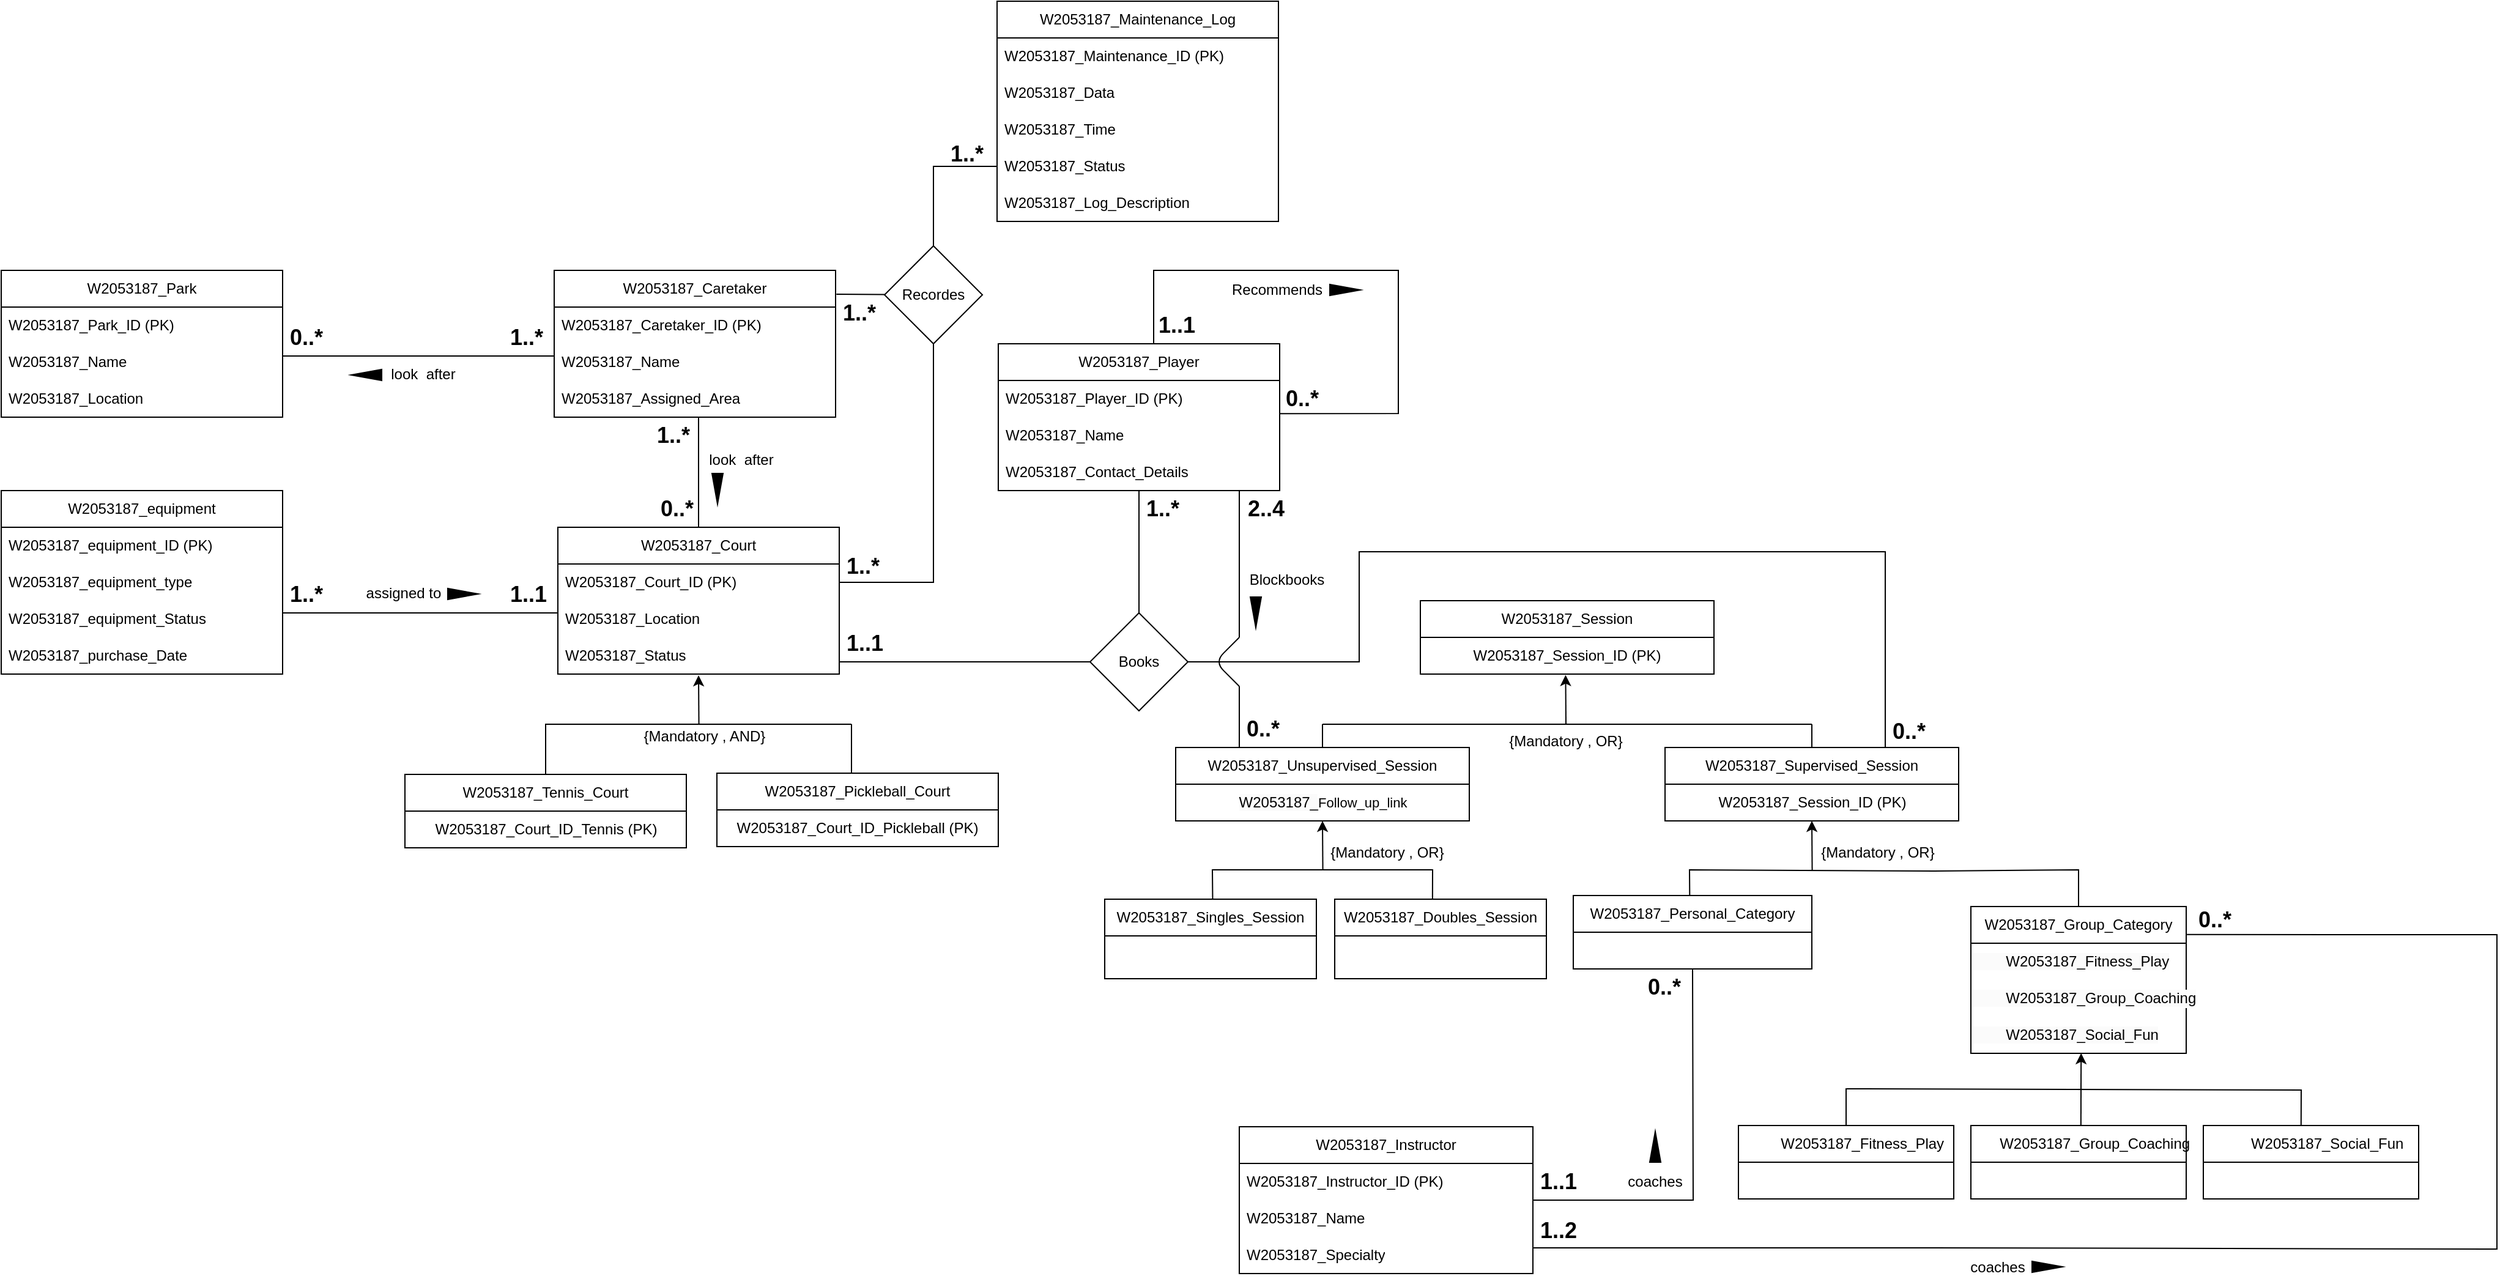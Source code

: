 <mxfile version="24.8.3">
  <diagram name="Page-1" id="_AqIk849A-7JuCAGYJIs">
    <mxGraphModel dx="255" dy="586" grid="1" gridSize="10" guides="1" tooltips="1" connect="1" arrows="1" fold="1" page="1" pageScale="1" pageWidth="850" pageHeight="1100" math="0" shadow="0">
      <root>
        <mxCell id="0" />
        <mxCell id="1" parent="0" />
        <mxCell id="FXMqaDl6zVYJmUiDCpna-1" value="W2053187_Session" style="swimlane;fontStyle=0;childLayout=stackLayout;horizontal=1;startSize=30;horizontalStack=0;resizeParent=1;resizeParentMax=0;resizeLast=0;collapsible=1;marginBottom=0;whiteSpace=wrap;html=1;" vertex="1" parent="1">
          <mxGeometry x="2265" y="610" width="240" height="60" as="geometry" />
        </mxCell>
        <mxCell id="FXMqaDl6zVYJmUiDCpna-2" value="W2053187_Session_ID (PK)" style="text;strokeColor=none;fillColor=none;align=center;verticalAlign=middle;spacingLeft=4;spacingRight=4;overflow=hidden;points=[[0,0.5],[1,0.5]];portConstraint=eastwest;rotatable=0;whiteSpace=wrap;html=1;" vertex="1" parent="FXMqaDl6zVYJmUiDCpna-1">
          <mxGeometry y="30" width="240" height="30" as="geometry" />
        </mxCell>
        <mxCell id="FXMqaDl6zVYJmUiDCpna-3" value="W2053187_Unsupervised_Session" style="swimlane;fontStyle=0;childLayout=stackLayout;horizontal=1;startSize=30;horizontalStack=0;resizeParent=1;resizeParentMax=0;resizeLast=0;collapsible=1;marginBottom=0;whiteSpace=wrap;html=1;" vertex="1" parent="1">
          <mxGeometry x="2065" y="730" width="240" height="60" as="geometry" />
        </mxCell>
        <mxCell id="FXMqaDl6zVYJmUiDCpna-4" value="&lt;span style=&quot;font-size: 12px; text-wrap-mode: wrap; background-color: rgb(251, 251, 251);&quot;&gt;W2053187_&lt;/span&gt;Follow_up_link" style="text;html=1;align=center;verticalAlign=middle;resizable=0;points=[];autosize=1;strokeColor=none;fillColor=none;fontFamily=Helvetica;fontSize=11;fontColor=default;labelBackgroundColor=default;" vertex="1" parent="FXMqaDl6zVYJmUiDCpna-3">
          <mxGeometry y="30" width="240" height="30" as="geometry" />
        </mxCell>
        <mxCell id="FXMqaDl6zVYJmUiDCpna-5" value="W2053187_Supervised_Session" style="swimlane;fontStyle=0;childLayout=stackLayout;horizontal=1;startSize=30;horizontalStack=0;resizeParent=1;resizeParentMax=0;resizeLast=0;collapsible=1;marginBottom=0;whiteSpace=wrap;html=1;" vertex="1" parent="1">
          <mxGeometry x="2465" y="730" width="240" height="60" as="geometry" />
        </mxCell>
        <mxCell id="FXMqaDl6zVYJmUiDCpna-6" value="&lt;span style=&quot;text-wrap-mode: wrap;&quot;&gt;W2053187_Session_ID (PK)&lt;/span&gt;" style="text;html=1;align=center;verticalAlign=middle;resizable=0;points=[];autosize=1;strokeColor=none;fillColor=none;" vertex="1" parent="FXMqaDl6zVYJmUiDCpna-5">
          <mxGeometry y="30" width="240" height="30" as="geometry" />
        </mxCell>
        <mxCell id="FXMqaDl6zVYJmUiDCpna-7" value="W2053187_Singles_Session" style="swimlane;fontStyle=0;childLayout=stackLayout;horizontal=1;startSize=30;horizontalStack=0;resizeParent=1;resizeParentMax=0;resizeLast=0;collapsible=1;marginBottom=0;whiteSpace=wrap;html=1;" vertex="1" parent="1">
          <mxGeometry x="2007" y="854" width="173" height="65" as="geometry" />
        </mxCell>
        <mxCell id="FXMqaDl6zVYJmUiDCpna-8" value="W2053187_Personal_Category" style="swimlane;fontStyle=0;childLayout=stackLayout;horizontal=1;startSize=30;horizontalStack=0;resizeParent=1;resizeParentMax=0;resizeLast=0;collapsible=1;marginBottom=0;whiteSpace=wrap;html=1;" vertex="1" parent="1">
          <mxGeometry x="2390" y="851" width="195" height="60" as="geometry" />
        </mxCell>
        <mxCell id="FXMqaDl6zVYJmUiDCpna-9" value="W2053187_Group_Category" style="swimlane;fontStyle=0;childLayout=stackLayout;horizontal=1;startSize=30;horizontalStack=0;resizeParent=1;resizeParentMax=0;resizeLast=0;collapsible=1;marginBottom=0;whiteSpace=wrap;html=1;" vertex="1" parent="1">
          <mxGeometry x="2715" y="860" width="176" height="120" as="geometry" />
        </mxCell>
        <mxCell id="FXMqaDl6zVYJmUiDCpna-10" value="&lt;span style=&quot;font-size: 12px; background-color: rgb(251, 251, 251);&quot;&gt;&lt;span style=&quot;white-space: pre;&quot;&gt;&#x9;&lt;/span&gt;W2053187_Fitness_Play&lt;/span&gt;" style="text;html=1;align=left;verticalAlign=middle;whiteSpace=wrap;rounded=0;fontFamily=Helvetica;fontSize=11;fontColor=default;labelBackgroundColor=default;" vertex="1" parent="FXMqaDl6zVYJmUiDCpna-9">
          <mxGeometry y="30" width="176" height="30" as="geometry" />
        </mxCell>
        <mxCell id="FXMqaDl6zVYJmUiDCpna-11" value="&lt;span style=&quot;font-size: 12px; background-color: rgb(251, 251, 251);&quot;&gt;&lt;span style=&quot;white-space: pre;&quot;&gt;&#x9;&lt;/span&gt;W2053187_Group_Coaching&lt;/span&gt;" style="text;html=1;align=left;verticalAlign=middle;whiteSpace=wrap;rounded=0;fontFamily=Helvetica;fontSize=11;fontColor=default;labelBackgroundColor=default;" vertex="1" parent="FXMqaDl6zVYJmUiDCpna-9">
          <mxGeometry y="60" width="176" height="30" as="geometry" />
        </mxCell>
        <mxCell id="FXMqaDl6zVYJmUiDCpna-12" value="&lt;span style=&quot;font-size: 12px; background-color: rgb(251, 251, 251);&quot;&gt;&lt;span style=&quot;white-space: pre;&quot;&gt;&#x9;&lt;/span&gt;W2053187_Social_Fun&lt;/span&gt;" style="text;html=1;align=left;verticalAlign=middle;whiteSpace=wrap;rounded=0;fontFamily=Helvetica;fontSize=11;fontColor=default;labelBackgroundColor=default;" vertex="1" parent="FXMqaDl6zVYJmUiDCpna-9">
          <mxGeometry y="90" width="176" height="30" as="geometry" />
        </mxCell>
        <mxCell id="FXMqaDl6zVYJmUiDCpna-13" value="" style="endArrow=classic;html=1;rounded=0;entryX=0.512;entryY=0.997;entryDx=0;entryDy=0;entryPerimeter=0;" edge="1" parent="FXMqaDl6zVYJmUiDCpna-9">
          <mxGeometry width="50" height="50" relative="1" as="geometry">
            <mxPoint x="90" y="150" as="sourcePoint" />
            <mxPoint x="90.112" y="119.91" as="targetPoint" />
          </mxGeometry>
        </mxCell>
        <mxCell id="FXMqaDl6zVYJmUiDCpna-14" value="" style="endArrow=classic;html=1;rounded=0;strokeColor=default;align=center;verticalAlign=middle;fontFamily=Helvetica;fontSize=11;fontColor=default;labelBackgroundColor=default;curved=1;entryX=0.503;entryY=1.025;entryDx=0;entryDy=0;entryPerimeter=0;" edge="1" parent="1">
          <mxGeometry width="50" height="50" relative="1" as="geometry">
            <mxPoint x="2384" y="711" as="sourcePoint" />
            <mxPoint x="2383.72" y="670.75" as="targetPoint" />
          </mxGeometry>
        </mxCell>
        <mxCell id="FXMqaDl6zVYJmUiDCpna-15" value="" style="endArrow=none;html=1;rounded=0;strokeColor=default;align=center;verticalAlign=middle;fontFamily=Helvetica;fontSize=11;fontColor=default;labelBackgroundColor=default;curved=1;" edge="1" parent="1">
          <mxGeometry width="50" height="50" relative="1" as="geometry">
            <mxPoint x="2585" y="711" as="sourcePoint" />
            <mxPoint x="2185" y="711" as="targetPoint" />
          </mxGeometry>
        </mxCell>
        <mxCell id="FXMqaDl6zVYJmUiDCpna-16" value="" style="endArrow=none;html=1;rounded=0;strokeColor=default;align=center;verticalAlign=middle;fontFamily=Helvetica;fontSize=11;fontColor=default;labelBackgroundColor=default;curved=1;exitX=0.5;exitY=0;exitDx=0;exitDy=0;" edge="1" parent="1" source="FXMqaDl6zVYJmUiDCpna-3">
          <mxGeometry width="50" height="50" relative="1" as="geometry">
            <mxPoint x="2175" y="711" as="sourcePoint" />
            <mxPoint x="2185" y="711" as="targetPoint" />
          </mxGeometry>
        </mxCell>
        <mxCell id="FXMqaDl6zVYJmUiDCpna-17" value="" style="endArrow=none;html=1;rounded=0;strokeColor=default;align=center;verticalAlign=middle;fontFamily=Helvetica;fontSize=11;fontColor=default;labelBackgroundColor=default;curved=1;exitX=0.5;exitY=0;exitDx=0;exitDy=0;" edge="1" parent="1">
          <mxGeometry width="50" height="50" relative="1" as="geometry">
            <mxPoint x="2585" y="730" as="sourcePoint" />
            <mxPoint x="2585" y="711" as="targetPoint" />
          </mxGeometry>
        </mxCell>
        <mxCell id="FXMqaDl6zVYJmUiDCpna-18" value="" style="endArrow=none;html=1;rounded=0;strokeColor=default;align=center;verticalAlign=middle;fontFamily=Helvetica;fontSize=11;fontColor=default;labelBackgroundColor=default;curved=0;entryX=0.51;entryY=-0.001;entryDx=0;entryDy=0;entryPerimeter=0;exitX=0.462;exitY=0.002;exitDx=0;exitDy=0;exitPerimeter=0;" edge="1" parent="1" source="FXMqaDl6zVYJmUiDCpna-108" target="FXMqaDl6zVYJmUiDCpna-7">
          <mxGeometry width="50" height="50" relative="1" as="geometry">
            <mxPoint x="2275" y="831" as="sourcePoint" />
            <mxPoint x="2095" y="850" as="targetPoint" />
            <Array as="points">
              <mxPoint x="2275" y="830" />
              <mxPoint x="2095" y="830" />
            </Array>
          </mxGeometry>
        </mxCell>
        <mxCell id="FXMqaDl6zVYJmUiDCpna-19" value="" style="endArrow=none;html=1;rounded=0;strokeColor=default;align=center;verticalAlign=middle;fontFamily=Helvetica;fontSize=11;fontColor=default;labelBackgroundColor=default;curved=0;exitX=0.5;exitY=0;exitDx=0;exitDy=0;" edge="1" parent="1" source="FXMqaDl6zVYJmUiDCpna-9">
          <mxGeometry width="50" height="50" relative="1" as="geometry">
            <mxPoint x="2685" y="850" as="sourcePoint" />
            <mxPoint x="2685" y="831" as="targetPoint" />
            <Array as="points">
              <mxPoint x="2803" y="830" />
            </Array>
          </mxGeometry>
        </mxCell>
        <mxCell id="FXMqaDl6zVYJmUiDCpna-20" value="" style="endArrow=none;html=1;rounded=0;strokeColor=default;align=center;verticalAlign=middle;fontFamily=Helvetica;fontSize=11;fontColor=default;labelBackgroundColor=default;curved=0;entryX=0.488;entryY=0.002;entryDx=0;entryDy=0;entryPerimeter=0;" edge="1" parent="1" target="FXMqaDl6zVYJmUiDCpna-8">
          <mxGeometry width="50" height="50" relative="1" as="geometry">
            <mxPoint x="2685" y="831" as="sourcePoint" />
            <mxPoint x="2485" y="850" as="targetPoint" />
            <Array as="points">
              <mxPoint x="2485" y="830" />
            </Array>
          </mxGeometry>
        </mxCell>
        <mxCell id="FXMqaDl6zVYJmUiDCpna-21" value="W2053187_Instructor" style="swimlane;fontStyle=0;childLayout=stackLayout;horizontal=1;startSize=30;horizontalStack=0;resizeParent=1;resizeParentMax=0;resizeLast=0;collapsible=1;marginBottom=0;whiteSpace=wrap;html=1;" vertex="1" parent="1">
          <mxGeometry x="2117" y="1040" width="240" height="120" as="geometry" />
        </mxCell>
        <mxCell id="FXMqaDl6zVYJmUiDCpna-22" value="W2053187_Instructor_ID (PK)" style="text;strokeColor=none;fillColor=none;align=left;verticalAlign=middle;spacingLeft=4;spacingRight=4;overflow=hidden;points=[[0,0.5],[1,0.5]];portConstraint=eastwest;rotatable=0;whiteSpace=wrap;html=1;" vertex="1" parent="FXMqaDl6zVYJmUiDCpna-21">
          <mxGeometry y="30" width="240" height="30" as="geometry" />
        </mxCell>
        <mxCell id="FXMqaDl6zVYJmUiDCpna-23" value="W2053187_Name" style="text;strokeColor=none;fillColor=none;align=left;verticalAlign=middle;spacingLeft=4;spacingRight=4;overflow=hidden;points=[[0,0.5],[1,0.5]];portConstraint=eastwest;rotatable=0;whiteSpace=wrap;html=1;" vertex="1" parent="FXMqaDl6zVYJmUiDCpna-21">
          <mxGeometry y="60" width="240" height="30" as="geometry" />
        </mxCell>
        <mxCell id="FXMqaDl6zVYJmUiDCpna-24" value="W2053187_Specialty" style="text;strokeColor=none;fillColor=none;align=left;verticalAlign=middle;spacingLeft=4;spacingRight=4;overflow=hidden;points=[[0,0.5],[1,0.5]];portConstraint=eastwest;rotatable=0;whiteSpace=wrap;html=1;" vertex="1" parent="FXMqaDl6zVYJmUiDCpna-21">
          <mxGeometry y="90" width="240" height="30" as="geometry" />
        </mxCell>
        <mxCell id="FXMqaDl6zVYJmUiDCpna-25" value="W2053187_Maintenance_Log" style="swimlane;fontStyle=0;childLayout=stackLayout;horizontal=1;startSize=30;horizontalStack=0;resizeParent=1;resizeParentMax=0;resizeLast=0;collapsible=1;marginBottom=0;whiteSpace=wrap;html=1;" vertex="1" parent="1">
          <mxGeometry x="1919" y="120" width="230" height="180" as="geometry" />
        </mxCell>
        <mxCell id="FXMqaDl6zVYJmUiDCpna-26" value="W2053187_&lt;span style=&quot;text-align: center;&quot;&gt;Maintenance&lt;/span&gt;_ID (PK)" style="text;strokeColor=none;fillColor=none;align=left;verticalAlign=middle;spacingLeft=4;spacingRight=4;overflow=hidden;points=[[0,0.5],[1,0.5]];portConstraint=eastwest;rotatable=0;whiteSpace=wrap;html=1;" vertex="1" parent="FXMqaDl6zVYJmUiDCpna-25">
          <mxGeometry y="30" width="230" height="30" as="geometry" />
        </mxCell>
        <mxCell id="FXMqaDl6zVYJmUiDCpna-27" value="W2053187_Data" style="text;strokeColor=none;fillColor=none;align=left;verticalAlign=middle;spacingLeft=4;spacingRight=4;overflow=hidden;points=[[0,0.5],[1,0.5]];portConstraint=eastwest;rotatable=0;whiteSpace=wrap;html=1;" vertex="1" parent="FXMqaDl6zVYJmUiDCpna-25">
          <mxGeometry y="60" width="230" height="30" as="geometry" />
        </mxCell>
        <mxCell id="FXMqaDl6zVYJmUiDCpna-28" value="W2053187_Time" style="text;strokeColor=none;fillColor=none;align=left;verticalAlign=middle;spacingLeft=4;spacingRight=4;overflow=hidden;points=[[0,0.5],[1,0.5]];portConstraint=eastwest;rotatable=0;whiteSpace=wrap;html=1;" vertex="1" parent="FXMqaDl6zVYJmUiDCpna-25">
          <mxGeometry y="90" width="230" height="30" as="geometry" />
        </mxCell>
        <mxCell id="FXMqaDl6zVYJmUiDCpna-29" value="W2053187_Status" style="text;strokeColor=none;fillColor=none;align=left;verticalAlign=middle;spacingLeft=4;spacingRight=4;overflow=hidden;points=[[0,0.5],[1,0.5]];portConstraint=eastwest;rotatable=0;whiteSpace=wrap;html=1;" vertex="1" parent="FXMqaDl6zVYJmUiDCpna-25">
          <mxGeometry y="120" width="230" height="30" as="geometry" />
        </mxCell>
        <mxCell id="FXMqaDl6zVYJmUiDCpna-30" value="W2053187_Log_Description" style="text;strokeColor=none;fillColor=none;align=left;verticalAlign=middle;spacingLeft=4;spacingRight=4;overflow=hidden;points=[[0,0.5],[1,0.5]];portConstraint=eastwest;rotatable=0;whiteSpace=wrap;html=1;" vertex="1" parent="FXMqaDl6zVYJmUiDCpna-25">
          <mxGeometry y="150" width="230" height="30" as="geometry" />
        </mxCell>
        <mxCell id="FXMqaDl6zVYJmUiDCpna-31" value="W2053187_Court" style="swimlane;fontStyle=0;childLayout=stackLayout;horizontal=1;startSize=30;horizontalStack=0;resizeParent=1;resizeParentMax=0;resizeLast=0;collapsible=1;marginBottom=0;whiteSpace=wrap;html=1;" vertex="1" parent="1">
          <mxGeometry x="1560" y="550" width="230" height="120" as="geometry" />
        </mxCell>
        <mxCell id="FXMqaDl6zVYJmUiDCpna-32" value="W2053187_Court_ID (PK)" style="text;strokeColor=none;fillColor=none;align=left;verticalAlign=middle;spacingLeft=4;spacingRight=4;overflow=hidden;points=[[0,0.5],[1,0.5]];portConstraint=eastwest;rotatable=0;whiteSpace=wrap;html=1;" vertex="1" parent="FXMqaDl6zVYJmUiDCpna-31">
          <mxGeometry y="30" width="230" height="30" as="geometry" />
        </mxCell>
        <mxCell id="FXMqaDl6zVYJmUiDCpna-33" value="W2053187_Location" style="text;strokeColor=none;fillColor=none;align=left;verticalAlign=middle;spacingLeft=4;spacingRight=4;overflow=hidden;points=[[0,0.5],[1,0.5]];portConstraint=eastwest;rotatable=0;whiteSpace=wrap;html=1;" vertex="1" parent="FXMqaDl6zVYJmUiDCpna-31">
          <mxGeometry y="60" width="230" height="30" as="geometry" />
        </mxCell>
        <mxCell id="FXMqaDl6zVYJmUiDCpna-34" value="W2053187_Status" style="text;strokeColor=none;fillColor=none;align=left;verticalAlign=middle;spacingLeft=4;spacingRight=4;overflow=hidden;points=[[0,0.5],[1,0.5]];portConstraint=eastwest;rotatable=0;whiteSpace=wrap;html=1;" vertex="1" parent="FXMqaDl6zVYJmUiDCpna-31">
          <mxGeometry y="90" width="230" height="30" as="geometry" />
        </mxCell>
        <mxCell id="FXMqaDl6zVYJmUiDCpna-35" value="W2053187_Player" style="swimlane;fontStyle=0;childLayout=stackLayout;horizontal=1;startSize=30;horizontalStack=0;resizeParent=1;resizeParentMax=0;resizeLast=0;collapsible=1;marginBottom=0;whiteSpace=wrap;html=1;" vertex="1" parent="1">
          <mxGeometry x="1920" y="400" width="230" height="120" as="geometry" />
        </mxCell>
        <mxCell id="FXMqaDl6zVYJmUiDCpna-36" value="&lt;div style=&quot;text-align: center;&quot;&gt;&lt;span style=&quot;background-color: initial;&quot;&gt;W2053187_Player&lt;/span&gt;&lt;span style=&quot;background-color: initial;&quot;&gt;_ID (PK)&lt;/span&gt;&lt;/div&gt;" style="text;strokeColor=none;fillColor=none;align=left;verticalAlign=middle;spacingLeft=4;spacingRight=4;overflow=hidden;points=[[0,0.5],[1,0.5]];portConstraint=eastwest;rotatable=0;whiteSpace=wrap;html=1;" vertex="1" parent="FXMqaDl6zVYJmUiDCpna-35">
          <mxGeometry y="30" width="230" height="30" as="geometry" />
        </mxCell>
        <mxCell id="FXMqaDl6zVYJmUiDCpna-37" value="W2053187_Name" style="text;strokeColor=none;fillColor=none;align=left;verticalAlign=middle;spacingLeft=4;spacingRight=4;overflow=hidden;points=[[0,0.5],[1,0.5]];portConstraint=eastwest;rotatable=0;whiteSpace=wrap;html=1;" vertex="1" parent="FXMqaDl6zVYJmUiDCpna-35">
          <mxGeometry y="60" width="230" height="30" as="geometry" />
        </mxCell>
        <mxCell id="FXMqaDl6zVYJmUiDCpna-38" value="W2053187_Contact_Details" style="text;strokeColor=none;fillColor=none;align=left;verticalAlign=middle;spacingLeft=4;spacingRight=4;overflow=hidden;points=[[0,0.5],[1,0.5]];portConstraint=eastwest;rotatable=0;whiteSpace=wrap;html=1;" vertex="1" parent="FXMqaDl6zVYJmUiDCpna-35">
          <mxGeometry y="90" width="230" height="30" as="geometry" />
        </mxCell>
        <mxCell id="FXMqaDl6zVYJmUiDCpna-39" value="W2053187_Park" style="swimlane;fontStyle=0;childLayout=stackLayout;horizontal=1;startSize=30;horizontalStack=0;resizeParent=1;resizeParentMax=0;resizeLast=0;collapsible=1;marginBottom=0;whiteSpace=wrap;html=1;" vertex="1" parent="1">
          <mxGeometry x="1105" y="340" width="230" height="120" as="geometry" />
        </mxCell>
        <mxCell id="FXMqaDl6zVYJmUiDCpna-40" value="&lt;div style=&quot;text-align: center;&quot;&gt;&lt;span style=&quot;background-color: initial;&quot;&gt;W2053187_Park&lt;/span&gt;&lt;span style=&quot;background-color: initial;&quot;&gt;_ID (PK)&lt;/span&gt;&lt;/div&gt;" style="text;strokeColor=none;fillColor=none;align=left;verticalAlign=middle;spacingLeft=4;spacingRight=4;overflow=hidden;points=[[0,0.5],[1,0.5]];portConstraint=eastwest;rotatable=0;whiteSpace=wrap;html=1;" vertex="1" parent="FXMqaDl6zVYJmUiDCpna-39">
          <mxGeometry y="30" width="230" height="30" as="geometry" />
        </mxCell>
        <mxCell id="FXMqaDl6zVYJmUiDCpna-41" value="W2053187_Name" style="text;strokeColor=none;fillColor=none;align=left;verticalAlign=middle;spacingLeft=4;spacingRight=4;overflow=hidden;points=[[0,0.5],[1,0.5]];portConstraint=eastwest;rotatable=0;whiteSpace=wrap;html=1;" vertex="1" parent="FXMqaDl6zVYJmUiDCpna-39">
          <mxGeometry y="60" width="230" height="30" as="geometry" />
        </mxCell>
        <mxCell id="FXMqaDl6zVYJmUiDCpna-42" value="W2053187_Location" style="text;strokeColor=none;fillColor=none;align=left;verticalAlign=middle;spacingLeft=4;spacingRight=4;overflow=hidden;points=[[0,0.5],[1,0.5]];portConstraint=eastwest;rotatable=0;whiteSpace=wrap;html=1;" vertex="1" parent="FXMqaDl6zVYJmUiDCpna-39">
          <mxGeometry y="90" width="230" height="30" as="geometry" />
        </mxCell>
        <mxCell id="FXMqaDl6zVYJmUiDCpna-43" value="W2053187_Caretaker" style="swimlane;fontStyle=0;childLayout=stackLayout;horizontal=1;startSize=30;horizontalStack=0;resizeParent=1;resizeParentMax=0;resizeLast=0;collapsible=1;marginBottom=0;whiteSpace=wrap;html=1;" vertex="1" parent="1">
          <mxGeometry x="1557" y="340" width="230" height="120" as="geometry" />
        </mxCell>
        <mxCell id="FXMqaDl6zVYJmUiDCpna-44" value="&lt;div style=&quot;text-align: center;&quot;&gt;&lt;span style=&quot;background-color: initial;&quot;&gt;W2053187_Caretaker&lt;/span&gt;&lt;span style=&quot;background-color: initial;&quot;&gt;_ID (PK)&lt;/span&gt;&lt;/div&gt;" style="text;strokeColor=none;fillColor=none;align=left;verticalAlign=middle;spacingLeft=4;spacingRight=4;overflow=hidden;points=[[0,0.5],[1,0.5]];portConstraint=eastwest;rotatable=0;whiteSpace=wrap;html=1;" vertex="1" parent="FXMqaDl6zVYJmUiDCpna-43">
          <mxGeometry y="30" width="230" height="30" as="geometry" />
        </mxCell>
        <mxCell id="FXMqaDl6zVYJmUiDCpna-45" value="W2053187_Name" style="text;strokeColor=none;fillColor=none;align=left;verticalAlign=middle;spacingLeft=4;spacingRight=4;overflow=hidden;points=[[0,0.5],[1,0.5]];portConstraint=eastwest;rotatable=0;whiteSpace=wrap;html=1;" vertex="1" parent="FXMqaDl6zVYJmUiDCpna-43">
          <mxGeometry y="60" width="230" height="30" as="geometry" />
        </mxCell>
        <mxCell id="FXMqaDl6zVYJmUiDCpna-46" value="W2053187_Assigned_Area" style="text;strokeColor=none;fillColor=none;align=left;verticalAlign=middle;spacingLeft=4;spacingRight=4;overflow=hidden;points=[[0,0.5],[1,0.5]];portConstraint=eastwest;rotatable=0;whiteSpace=wrap;html=1;" vertex="1" parent="FXMqaDl6zVYJmUiDCpna-43">
          <mxGeometry y="90" width="230" height="30" as="geometry" />
        </mxCell>
        <mxCell id="FXMqaDl6zVYJmUiDCpna-47" value="W2053187_Tennis_Court" style="swimlane;fontStyle=0;childLayout=stackLayout;horizontal=1;startSize=30;horizontalStack=0;resizeParent=1;resizeParentMax=0;resizeLast=0;collapsible=1;marginBottom=0;whiteSpace=wrap;html=1;" vertex="1" parent="1">
          <mxGeometry x="1435" y="752" width="230" height="60" as="geometry" />
        </mxCell>
        <mxCell id="FXMqaDl6zVYJmUiDCpna-119" value="&lt;span style=&quot;text-align: left; text-wrap-mode: wrap;&quot;&gt;W2053187_Court_ID_Tennis (PK)&lt;/span&gt;" style="text;html=1;align=center;verticalAlign=middle;resizable=0;points=[];autosize=1;strokeColor=none;fillColor=none;" vertex="1" parent="FXMqaDl6zVYJmUiDCpna-47">
          <mxGeometry y="30" width="230" height="30" as="geometry" />
        </mxCell>
        <mxCell id="FXMqaDl6zVYJmUiDCpna-48" value="W2053187_Pickleball_Court" style="swimlane;fontStyle=0;childLayout=stackLayout;horizontal=1;startSize=30;horizontalStack=0;resizeParent=1;resizeParentMax=0;resizeLast=0;collapsible=1;marginBottom=0;whiteSpace=wrap;html=1;" vertex="1" parent="1">
          <mxGeometry x="1690" y="751" width="230" height="60" as="geometry" />
        </mxCell>
        <mxCell id="FXMqaDl6zVYJmUiDCpna-121" value="&lt;span style=&quot;text-align: left;&quot;&gt;W2053187_Court_ID_&lt;/span&gt;Pickleball&lt;span style=&quot;text-align: left;&quot;&gt;&amp;nbsp;(PK)&lt;/span&gt;" style="text;html=1;align=center;verticalAlign=middle;whiteSpace=wrap;rounded=0;" vertex="1" parent="FXMqaDl6zVYJmUiDCpna-48">
          <mxGeometry y="30" width="230" height="30" as="geometry" />
        </mxCell>
        <mxCell id="FXMqaDl6zVYJmUiDCpna-49" value="" style="endArrow=classic;html=1;rounded=0;strokeColor=default;align=center;verticalAlign=middle;fontFamily=Helvetica;fontSize=11;fontColor=default;labelBackgroundColor=default;curved=1;entryX=0.503;entryY=1.025;entryDx=0;entryDy=0;entryPerimeter=0;" edge="1" parent="1">
          <mxGeometry width="50" height="50" relative="1" as="geometry">
            <mxPoint x="1675.28" y="711.25" as="sourcePoint" />
            <mxPoint x="1675" y="671" as="targetPoint" />
          </mxGeometry>
        </mxCell>
        <mxCell id="FXMqaDl6zVYJmUiDCpna-50" value="" style="endArrow=none;html=1;rounded=0;strokeColor=default;align=center;verticalAlign=middle;fontFamily=Helvetica;fontSize=11;fontColor=default;labelBackgroundColor=default;curved=1;entryX=0.5;entryY=1;entryDx=0;entryDy=0;" edge="1" parent="1">
          <mxGeometry width="50" height="50" relative="1" as="geometry">
            <mxPoint x="1550" y="751.5" as="sourcePoint" />
            <mxPoint x="1550" y="710.5" as="targetPoint" />
          </mxGeometry>
        </mxCell>
        <mxCell id="FXMqaDl6zVYJmUiDCpna-51" value="" style="endArrow=none;html=1;rounded=0;strokeColor=default;align=center;verticalAlign=middle;fontFamily=Helvetica;fontSize=11;fontColor=default;labelBackgroundColor=default;curved=1;" edge="1" parent="1">
          <mxGeometry width="50" height="50" relative="1" as="geometry">
            <mxPoint x="1800" y="751" as="sourcePoint" />
            <mxPoint x="1800" y="711" as="targetPoint" />
          </mxGeometry>
        </mxCell>
        <mxCell id="FXMqaDl6zVYJmUiDCpna-52" value="" style="endArrow=none;html=1;rounded=0;strokeColor=default;align=center;verticalAlign=middle;fontFamily=Helvetica;fontSize=11;fontColor=default;labelBackgroundColor=default;curved=1;" edge="1" parent="1">
          <mxGeometry width="50" height="50" relative="1" as="geometry">
            <mxPoint x="1800" y="711" as="sourcePoint" />
            <mxPoint x="1550" y="711" as="targetPoint" />
          </mxGeometry>
        </mxCell>
        <mxCell id="FXMqaDl6zVYJmUiDCpna-53" value="" style="endArrow=none;html=1;rounded=0;" edge="1" parent="1">
          <mxGeometry width="50" height="50" relative="1" as="geometry">
            <mxPoint x="1335" y="410" as="sourcePoint" />
            <mxPoint x="1557" y="410" as="targetPoint" />
            <Array as="points">
              <mxPoint x="1375" y="410" />
            </Array>
          </mxGeometry>
        </mxCell>
        <mxCell id="FXMqaDl6zVYJmUiDCpna-54" value="" style="endArrow=none;html=1;rounded=0;entryX=0.513;entryY=1.007;entryDx=0;entryDy=0;exitX=0.5;exitY=0;exitDx=0;exitDy=0;entryPerimeter=0;" edge="1" parent="1" source="FXMqaDl6zVYJmUiDCpna-31" target="FXMqaDl6zVYJmUiDCpna-46">
          <mxGeometry width="50" height="50" relative="1" as="geometry">
            <mxPoint x="1385" y="560" as="sourcePoint" />
            <mxPoint x="1567" y="425" as="targetPoint" />
          </mxGeometry>
        </mxCell>
        <mxCell id="FXMqaDl6zVYJmUiDCpna-55" value="" style="endArrow=none;html=1;rounded=0;exitX=1;exitY=0.5;exitDx=0;exitDy=0;entryX=0.75;entryY=0;entryDx=0;entryDy=0;" edge="1" parent="1" target="FXMqaDl6zVYJmUiDCpna-5">
          <mxGeometry width="50" height="50" relative="1" as="geometry">
            <mxPoint x="1790" y="660" as="sourcePoint" />
            <mxPoint x="2395" y="570" as="targetPoint" />
            <Array as="points">
              <mxPoint x="2215" y="660" />
              <mxPoint x="2215" y="570" />
              <mxPoint x="2645" y="570" />
            </Array>
          </mxGeometry>
        </mxCell>
        <mxCell id="FXMqaDl6zVYJmUiDCpna-56" value="" style="endArrow=none;html=1;rounded=0;" edge="1" parent="1">
          <mxGeometry width="50" height="50" relative="1" as="geometry">
            <mxPoint x="2035" y="660" as="sourcePoint" />
            <mxPoint x="2035" y="520" as="targetPoint" />
          </mxGeometry>
        </mxCell>
        <mxCell id="FXMqaDl6zVYJmUiDCpna-57" value="" style="endArrow=none;html=1;rounded=0;entryX=0;entryY=0.5;entryDx=0;entryDy=0;exitX=1;exitY=0.5;exitDx=0;exitDy=0;" edge="1" parent="1" source="FXMqaDl6zVYJmUiDCpna-32" target="FXMqaDl6zVYJmUiDCpna-29">
          <mxGeometry width="50" height="50" relative="1" as="geometry">
            <mxPoint x="1867" y="579" as="sourcePoint" />
            <mxPoint x="1867" y="260" as="targetPoint" />
            <Array as="points">
              <mxPoint x="1867" y="595" />
              <mxPoint x="1867" y="255" />
            </Array>
          </mxGeometry>
        </mxCell>
        <mxCell id="FXMqaDl6zVYJmUiDCpna-58" value="" style="endArrow=none;html=1;rounded=0;exitX=1.003;exitY=0.162;exitDx=0;exitDy=0;exitPerimeter=0;" edge="1" parent="1" source="FXMqaDl6zVYJmUiDCpna-43" target="FXMqaDl6zVYJmUiDCpna-65">
          <mxGeometry width="50" height="50" relative="1" as="geometry">
            <mxPoint x="1787.62" y="408.52" as="sourcePoint" />
            <mxPoint x="1859" y="450" as="targetPoint" />
          </mxGeometry>
        </mxCell>
        <mxCell id="FXMqaDl6zVYJmUiDCpna-59" value="" style="endArrow=none;html=1;rounded=0;entryX=0.5;entryY=1;entryDx=0;entryDy=0;" edge="1" parent="1">
          <mxGeometry width="50" height="50" relative="1" as="geometry">
            <mxPoint x="2357" y="1100" as="sourcePoint" />
            <mxPoint x="2487.5" y="911" as="targetPoint" />
            <Array as="points">
              <mxPoint x="2488" y="1100" />
            </Array>
          </mxGeometry>
        </mxCell>
        <mxCell id="FXMqaDl6zVYJmUiDCpna-60" value="" style="endArrow=none;html=1;rounded=0;entryX=1.003;entryY=0.191;entryDx=0;entryDy=0;entryPerimeter=0;" edge="1" parent="1" target="FXMqaDl6zVYJmUiDCpna-9">
          <mxGeometry width="50" height="50" relative="1" as="geometry">
            <mxPoint x="2357" y="1139" as="sourcePoint" />
            <mxPoint x="2985" y="880" as="targetPoint" />
            <Array as="points">
              <mxPoint x="2682" y="1139" />
              <mxPoint x="3145" y="1140" />
              <mxPoint x="3145" y="883" />
            </Array>
          </mxGeometry>
        </mxCell>
        <mxCell id="FXMqaDl6zVYJmUiDCpna-61" value="" style="endArrow=none;html=1;rounded=0;" edge="1" parent="1">
          <mxGeometry width="50" height="50" relative="1" as="geometry">
            <mxPoint x="2117" y="640" as="sourcePoint" />
            <mxPoint x="2117" y="520" as="targetPoint" />
          </mxGeometry>
        </mxCell>
        <mxCell id="FXMqaDl6zVYJmUiDCpna-62" value="" style="endArrow=none;html=1;rounded=1;curved=0;" edge="1" parent="1">
          <mxGeometry width="50" height="50" relative="1" as="geometry">
            <mxPoint x="2117" y="680" as="sourcePoint" />
            <mxPoint x="2117" y="640" as="targetPoint" />
            <Array as="points">
              <mxPoint x="2097" y="660" />
            </Array>
          </mxGeometry>
        </mxCell>
        <mxCell id="FXMqaDl6zVYJmUiDCpna-63" value="" style="endArrow=none;html=1;rounded=0;" edge="1" parent="1">
          <mxGeometry width="50" height="50" relative="1" as="geometry">
            <mxPoint x="2117" y="730" as="sourcePoint" />
            <mxPoint x="2117" y="680" as="targetPoint" />
          </mxGeometry>
        </mxCell>
        <mxCell id="FXMqaDl6zVYJmUiDCpna-64" value="" style="endArrow=none;html=1;rounded=0;entryX=1;entryY=0.905;entryDx=0;entryDy=0;entryPerimeter=0;" edge="1" parent="1" target="FXMqaDl6zVYJmUiDCpna-36">
          <mxGeometry width="50" height="50" relative="1" as="geometry">
            <mxPoint x="2047" y="400" as="sourcePoint" />
            <mxPoint x="2217" y="440" as="targetPoint" />
            <Array as="points">
              <mxPoint x="2047" y="340" />
              <mxPoint x="2247" y="340" />
              <mxPoint x="2247" y="457" />
            </Array>
          </mxGeometry>
        </mxCell>
        <mxCell id="FXMqaDl6zVYJmUiDCpna-65" value="Recordes" style="rhombus;whiteSpace=wrap;html=1;" vertex="1" parent="1">
          <mxGeometry x="1827" y="320" width="80" height="80" as="geometry" />
        </mxCell>
        <mxCell id="FXMqaDl6zVYJmUiDCpna-66" value="Books" style="rhombus;whiteSpace=wrap;html=1;" vertex="1" parent="1">
          <mxGeometry x="1995" y="620" width="80" height="80" as="geometry" />
        </mxCell>
        <mxCell id="FXMqaDl6zVYJmUiDCpna-67" value="look&amp;nbsp; after" style="text;html=1;align=center;verticalAlign=middle;whiteSpace=wrap;rounded=0;" vertex="1" parent="1">
          <mxGeometry x="1415" y="410" width="70" height="30" as="geometry" />
        </mxCell>
        <mxCell id="FXMqaDl6zVYJmUiDCpna-68" value="look&amp;nbsp; after" style="text;html=1;align=center;verticalAlign=middle;whiteSpace=wrap;rounded=0;" vertex="1" parent="1">
          <mxGeometry x="1675" y="480" width="70" height="30" as="geometry" />
        </mxCell>
        <mxCell id="FXMqaDl6zVYJmUiDCpna-69" value="Recommends" style="text;strokeColor=none;fillColor=none;align=left;verticalAlign=middle;spacingLeft=4;spacingRight=4;overflow=hidden;points=[[0,0.5],[1,0.5]];portConstraint=eastwest;rotatable=0;whiteSpace=wrap;html=1;" vertex="1" parent="1">
          <mxGeometry x="2105" y="341" width="84" height="30" as="geometry" />
        </mxCell>
        <mxCell id="FXMqaDl6zVYJmUiDCpna-70" value="Blockbooks" style="text;html=1;align=center;verticalAlign=middle;whiteSpace=wrap;rounded=0;" vertex="1" parent="1">
          <mxGeometry x="2121" y="578" width="70" height="30" as="geometry" />
        </mxCell>
        <mxCell id="FXMqaDl6zVYJmUiDCpna-71" value="coaches" style="text;html=1;align=center;verticalAlign=middle;whiteSpace=wrap;rounded=0;" vertex="1" parent="1">
          <mxGeometry x="2425" y="1070" width="64" height="30" as="geometry" />
        </mxCell>
        <mxCell id="FXMqaDl6zVYJmUiDCpna-72" value="coaches" style="text;html=1;align=center;verticalAlign=middle;whiteSpace=wrap;rounded=0;" vertex="1" parent="1">
          <mxGeometry x="2705" y="1140" width="64" height="30" as="geometry" />
        </mxCell>
        <mxCell id="FXMqaDl6zVYJmUiDCpna-73" value="{Mandatory , AND}" style="text;html=1;align=center;verticalAlign=middle;whiteSpace=wrap;rounded=0;" vertex="1" parent="1">
          <mxGeometry x="1625" y="706" width="110" height="30" as="geometry" />
        </mxCell>
        <mxCell id="FXMqaDl6zVYJmUiDCpna-74" value="{Mandatory , OR}" style="text;html=1;align=center;verticalAlign=middle;whiteSpace=wrap;rounded=0;" vertex="1" parent="1">
          <mxGeometry x="2329" y="710" width="110" height="30" as="geometry" />
        </mxCell>
        <mxCell id="FXMqaDl6zVYJmUiDCpna-75" value="{Mandatory , OR}" style="text;html=1;align=center;verticalAlign=middle;whiteSpace=wrap;rounded=0;" vertex="1" parent="1">
          <mxGeometry x="2584" y="801" width="110" height="30" as="geometry" />
        </mxCell>
        <mxCell id="FXMqaDl6zVYJmUiDCpna-76" value="{Mandatory , OR}" style="text;html=1;align=center;verticalAlign=middle;whiteSpace=wrap;rounded=0;" vertex="1" parent="1">
          <mxGeometry x="2183" y="801" width="110" height="30" as="geometry" />
        </mxCell>
        <mxCell id="FXMqaDl6zVYJmUiDCpna-77" value="" style="triangle;whiteSpace=wrap;html=1;rotation=90;fillColor=#000000;" vertex="1" parent="1">
          <mxGeometry x="1678" y="514" width="25" height="9" as="geometry" />
        </mxCell>
        <mxCell id="FXMqaDl6zVYJmUiDCpna-78" value="" style="triangle;whiteSpace=wrap;html=1;rotation=90;fillColor=#000000;" vertex="1" parent="1">
          <mxGeometry x="2118" y="615" width="25" height="9" as="geometry" />
        </mxCell>
        <mxCell id="FXMqaDl6zVYJmUiDCpna-79" value="" style="triangle;whiteSpace=wrap;html=1;rotation=-90;fillColor=#000000;" vertex="1" parent="1">
          <mxGeometry x="2444.5" y="1052" width="25" height="9" as="geometry" />
        </mxCell>
        <mxCell id="FXMqaDl6zVYJmUiDCpna-80" value="" style="triangle;whiteSpace=wrap;html=1;rotation=0;fillColor=#000000;" vertex="1" parent="1">
          <mxGeometry x="2765" y="1150" width="25" height="9" as="geometry" />
        </mxCell>
        <mxCell id="FXMqaDl6zVYJmUiDCpna-81" value="" style="triangle;whiteSpace=wrap;html=1;rotation=-180;fillColor=#000000;" vertex="1" parent="1">
          <mxGeometry x="1391" y="421" width="25" height="9" as="geometry" />
        </mxCell>
        <mxCell id="FXMqaDl6zVYJmUiDCpna-82" value="&lt;b&gt;&lt;font style=&quot;font-size: 18px;&quot;&gt;1..*&lt;/font&gt;&lt;/b&gt;" style="text;strokeColor=none;fillColor=none;align=left;verticalAlign=middle;spacingLeft=4;spacingRight=4;overflow=hidden;points=[[0,0.5],[1,0.5]];portConstraint=eastwest;rotatable=0;whiteSpace=wrap;html=1;" vertex="1" parent="1">
          <mxGeometry x="1515" y="380" width="50" height="30" as="geometry" />
        </mxCell>
        <mxCell id="FXMqaDl6zVYJmUiDCpna-83" value="&lt;b&gt;&lt;font style=&quot;font-size: 18px;&quot;&gt;0..*&lt;/font&gt;&lt;/b&gt;" style="text;strokeColor=none;fillColor=none;align=left;verticalAlign=middle;spacingLeft=4;spacingRight=4;overflow=hidden;points=[[0,0.5],[1,0.5]];portConstraint=eastwest;rotatable=0;whiteSpace=wrap;html=1;" vertex="1" parent="1">
          <mxGeometry x="1335" y="380" width="50" height="30" as="geometry" />
        </mxCell>
        <mxCell id="FXMqaDl6zVYJmUiDCpna-84" value="&lt;b&gt;&lt;font style=&quot;font-size: 18px;&quot;&gt;1..*&lt;/font&gt;&lt;/b&gt;" style="text;strokeColor=none;fillColor=none;align=left;verticalAlign=middle;spacingLeft=4;spacingRight=4;overflow=hidden;points=[[0,0.5],[1,0.5]];portConstraint=eastwest;rotatable=0;whiteSpace=wrap;html=1;" vertex="1" parent="1">
          <mxGeometry x="1635" y="460" width="50" height="30" as="geometry" />
        </mxCell>
        <mxCell id="FXMqaDl6zVYJmUiDCpna-85" value="&lt;b&gt;&lt;font style=&quot;font-size: 18px;&quot;&gt;0..*&lt;/font&gt;&lt;/b&gt;" style="text;strokeColor=none;fillColor=none;align=left;verticalAlign=middle;spacingLeft=4;spacingRight=4;overflow=hidden;points=[[0,0.5],[1,0.5]];portConstraint=eastwest;rotatable=0;whiteSpace=wrap;html=1;" vertex="1" parent="1">
          <mxGeometry x="1638" y="520" width="50" height="30" as="geometry" />
        </mxCell>
        <mxCell id="FXMqaDl6zVYJmUiDCpna-86" value="&lt;b&gt;&lt;font style=&quot;font-size: 18px;&quot;&gt;1..*&lt;/font&gt;&lt;/b&gt;" style="text;strokeColor=none;fillColor=none;align=left;verticalAlign=middle;spacingLeft=4;spacingRight=4;overflow=hidden;points=[[0,0.5],[1,0.5]];portConstraint=eastwest;rotatable=0;whiteSpace=wrap;html=1;" vertex="1" parent="1">
          <mxGeometry x="1790" y="567" width="50" height="30" as="geometry" />
        </mxCell>
        <mxCell id="FXMqaDl6zVYJmUiDCpna-87" value="&lt;b&gt;&lt;font style=&quot;font-size: 18px;&quot;&gt;1..*&lt;/font&gt;&lt;/b&gt;" style="text;strokeColor=none;fillColor=none;align=left;verticalAlign=middle;spacingLeft=4;spacingRight=4;overflow=hidden;points=[[0,0.5],[1,0.5]];portConstraint=eastwest;rotatable=0;whiteSpace=wrap;html=1;" vertex="1" parent="1">
          <mxGeometry x="1787" y="360" width="50" height="30" as="geometry" />
        </mxCell>
        <mxCell id="FXMqaDl6zVYJmUiDCpna-88" value="&lt;b&gt;&lt;font style=&quot;font-size: 18px;&quot;&gt;1..*&lt;/font&gt;&lt;/b&gt;" style="text;strokeColor=none;fillColor=none;align=left;verticalAlign=middle;spacingLeft=4;spacingRight=4;overflow=hidden;points=[[0,0.5],[1,0.5]];portConstraint=eastwest;rotatable=0;whiteSpace=wrap;html=1;" vertex="1" parent="1">
          <mxGeometry x="1875" y="230" width="50" height="30" as="geometry" />
        </mxCell>
        <mxCell id="FXMqaDl6zVYJmUiDCpna-89" value="&lt;b&gt;&lt;font style=&quot;font-size: 18px;&quot;&gt;0..*&lt;/font&gt;&lt;/b&gt;" style="text;strokeColor=none;fillColor=none;align=left;verticalAlign=middle;spacingLeft=4;spacingRight=4;overflow=hidden;points=[[0,0.5],[1,0.5]];portConstraint=eastwest;rotatable=0;whiteSpace=wrap;html=1;" vertex="1" parent="1">
          <mxGeometry x="2149" y="429.5" width="50" height="30" as="geometry" />
        </mxCell>
        <mxCell id="FXMqaDl6zVYJmUiDCpna-90" value="&lt;b&gt;&lt;font style=&quot;font-size: 18px;&quot;&gt;1..1&lt;/font&gt;&lt;/b&gt;" style="text;strokeColor=none;fillColor=none;align=left;verticalAlign=middle;spacingLeft=4;spacingRight=4;overflow=hidden;points=[[0,0.5],[1,0.5]];portConstraint=eastwest;rotatable=0;whiteSpace=wrap;html=1;" vertex="1" parent="1">
          <mxGeometry x="2045" y="370" width="50" height="30" as="geometry" />
        </mxCell>
        <mxCell id="FXMqaDl6zVYJmUiDCpna-91" value="&lt;b&gt;&lt;font style=&quot;font-size: 18px;&quot;&gt;0..*&lt;/font&gt;&lt;/b&gt;" style="text;strokeColor=none;fillColor=none;align=left;verticalAlign=middle;spacingLeft=4;spacingRight=4;overflow=hidden;points=[[0,0.5],[1,0.5]];portConstraint=eastwest;rotatable=0;whiteSpace=wrap;html=1;" vertex="1" parent="1">
          <mxGeometry x="2117" y="700" width="50" height="30" as="geometry" />
        </mxCell>
        <mxCell id="FXMqaDl6zVYJmUiDCpna-92" value="&lt;b&gt;&lt;font style=&quot;font-size: 18px;&quot;&gt;2..4&lt;/font&gt;&lt;/b&gt;" style="text;strokeColor=none;fillColor=none;align=left;verticalAlign=middle;spacingLeft=4;spacingRight=4;overflow=hidden;points=[[0,0.5],[1,0.5]];portConstraint=eastwest;rotatable=0;whiteSpace=wrap;html=1;" vertex="1" parent="1">
          <mxGeometry x="2118" y="520" width="50" height="30" as="geometry" />
        </mxCell>
        <mxCell id="FXMqaDl6zVYJmUiDCpna-93" value="&lt;b&gt;&lt;font style=&quot;font-size: 18px;&quot;&gt;1..*&lt;/font&gt;&lt;/b&gt;" style="text;strokeColor=none;fillColor=none;align=left;verticalAlign=middle;spacingLeft=4;spacingRight=4;overflow=hidden;points=[[0,0.5],[1,0.5]];portConstraint=eastwest;rotatable=0;whiteSpace=wrap;html=1;" vertex="1" parent="1">
          <mxGeometry x="2035" y="520" width="50" height="30" as="geometry" />
        </mxCell>
        <mxCell id="FXMqaDl6zVYJmUiDCpna-94" value="&lt;b&gt;&lt;font style=&quot;font-size: 18px;&quot;&gt;1..1&lt;/font&gt;&lt;/b&gt;" style="text;strokeColor=none;fillColor=none;align=left;verticalAlign=middle;spacingLeft=4;spacingRight=4;overflow=hidden;points=[[0,0.5],[1,0.5]];portConstraint=eastwest;rotatable=0;whiteSpace=wrap;html=1;" vertex="1" parent="1">
          <mxGeometry x="1790" y="630" width="50" height="30" as="geometry" />
        </mxCell>
        <mxCell id="FXMqaDl6zVYJmUiDCpna-95" value="&lt;b&gt;&lt;font style=&quot;font-size: 18px;&quot;&gt;0..*&lt;/font&gt;&lt;/b&gt;" style="text;strokeColor=none;fillColor=none;align=left;verticalAlign=middle;spacingLeft=4;spacingRight=4;overflow=hidden;points=[[0,0.5],[1,0.5]];portConstraint=eastwest;rotatable=0;whiteSpace=wrap;html=1;" vertex="1" parent="1">
          <mxGeometry x="2645" y="702" width="50" height="30" as="geometry" />
        </mxCell>
        <mxCell id="FXMqaDl6zVYJmUiDCpna-96" value="&lt;b&gt;&lt;font style=&quot;font-size: 18px;&quot;&gt;0..*&lt;/font&gt;&lt;/b&gt;" style="text;strokeColor=none;fillColor=none;align=left;verticalAlign=middle;spacingLeft=4;spacingRight=4;overflow=hidden;points=[[0,0.5],[1,0.5]];portConstraint=eastwest;rotatable=0;whiteSpace=wrap;html=1;" vertex="1" parent="1">
          <mxGeometry x="2444.5" y="911" width="50" height="30" as="geometry" />
        </mxCell>
        <mxCell id="FXMqaDl6zVYJmUiDCpna-97" value="&lt;b&gt;&lt;font style=&quot;font-size: 18px;&quot;&gt;1..1&lt;/font&gt;&lt;/b&gt;" style="text;strokeColor=none;fillColor=none;align=left;verticalAlign=middle;spacingLeft=4;spacingRight=4;overflow=hidden;points=[[0,0.5],[1,0.5]];portConstraint=eastwest;rotatable=0;whiteSpace=wrap;html=1;" vertex="1" parent="1">
          <mxGeometry x="2357" y="1070" width="50" height="30" as="geometry" />
        </mxCell>
        <mxCell id="FXMqaDl6zVYJmUiDCpna-98" value="&lt;b&gt;&lt;font style=&quot;font-size: 18px;&quot;&gt;0..*&lt;/font&gt;&lt;/b&gt;" style="text;strokeColor=none;fillColor=none;align=left;verticalAlign=middle;spacingLeft=4;spacingRight=4;overflow=hidden;points=[[0,0.5],[1,0.5]];portConstraint=eastwest;rotatable=0;whiteSpace=wrap;html=1;" vertex="1" parent="1">
          <mxGeometry x="2895" y="856" width="50" height="30" as="geometry" />
        </mxCell>
        <mxCell id="FXMqaDl6zVYJmUiDCpna-99" value="&lt;b&gt;&lt;font style=&quot;font-size: 18px;&quot;&gt;1..2&lt;/font&gt;&lt;/b&gt;" style="text;strokeColor=none;fillColor=none;align=left;verticalAlign=middle;spacingLeft=4;spacingRight=4;overflow=hidden;points=[[0,0.5],[1,0.5]];portConstraint=eastwest;rotatable=0;whiteSpace=wrap;html=1;" vertex="1" parent="1">
          <mxGeometry x="2357" y="1110" width="50" height="30" as="geometry" />
        </mxCell>
        <mxCell id="FXMqaDl6zVYJmUiDCpna-100" value="" style="triangle;whiteSpace=wrap;html=1;rotation=0;fillColor=#000000;" vertex="1" parent="1">
          <mxGeometry x="2191" y="351.5" width="25" height="9" as="geometry" />
        </mxCell>
        <mxCell id="FXMqaDl6zVYJmUiDCpna-101" value="" style="endArrow=classic;html=1;rounded=0;strokeColor=default;align=center;verticalAlign=middle;fontFamily=Helvetica;fontSize=11;fontColor=default;labelBackgroundColor=default;curved=1;entryX=0.503;entryY=1.025;entryDx=0;entryDy=0;entryPerimeter=0;" edge="1" parent="1">
          <mxGeometry width="50" height="50" relative="1" as="geometry">
            <mxPoint x="2185.28" y="830.25" as="sourcePoint" />
            <mxPoint x="2185" y="790" as="targetPoint" />
          </mxGeometry>
        </mxCell>
        <mxCell id="FXMqaDl6zVYJmUiDCpna-102" value="" style="endArrow=classic;html=1;rounded=0;strokeColor=default;align=center;verticalAlign=middle;fontFamily=Helvetica;fontSize=11;fontColor=default;labelBackgroundColor=default;curved=1;entryX=0.503;entryY=1.025;entryDx=0;entryDy=0;entryPerimeter=0;" edge="1" parent="1">
          <mxGeometry width="50" height="50" relative="1" as="geometry">
            <mxPoint x="2585.28" y="830.25" as="sourcePoint" />
            <mxPoint x="2585" y="790" as="targetPoint" />
          </mxGeometry>
        </mxCell>
        <mxCell id="FXMqaDl6zVYJmUiDCpna-103" value="&lt;span style=&quot;text-align: left; white-space: pre;&quot;&gt;&#x9;&lt;/span&gt;&lt;span style=&quot;text-align: left;&quot;&gt;W2053187_Fitness_Play&lt;/span&gt;" style="swimlane;fontStyle=0;childLayout=stackLayout;horizontal=1;startSize=30;horizontalStack=0;resizeParent=1;resizeParentMax=0;resizeLast=0;collapsible=1;marginBottom=0;whiteSpace=wrap;html=1;" vertex="1" parent="1">
          <mxGeometry x="2525" y="1039" width="176" height="60" as="geometry" />
        </mxCell>
        <mxCell id="FXMqaDl6zVYJmUiDCpna-104" value="&lt;span style=&quot;text-align: left; white-space: pre;&quot;&gt;&#x9;&lt;/span&gt;&lt;span style=&quot;text-align: left;&quot;&gt;W2053187_Group_Coaching&lt;/span&gt;" style="swimlane;fontStyle=0;childLayout=stackLayout;horizontal=1;startSize=30;horizontalStack=0;resizeParent=1;resizeParentMax=0;resizeLast=0;collapsible=1;marginBottom=0;whiteSpace=wrap;html=1;" vertex="1" parent="1">
          <mxGeometry x="2715" y="1039" width="176" height="60" as="geometry" />
        </mxCell>
        <mxCell id="FXMqaDl6zVYJmUiDCpna-105" value="&lt;span style=&quot;text-align: left; white-space: pre;&quot;&gt;&#x9;&lt;/span&gt;&lt;span style=&quot;text-align: left;&quot;&gt;W2053187_Social_Fun&lt;/span&gt;" style="swimlane;fontStyle=0;childLayout=stackLayout;horizontal=1;startSize=30;horizontalStack=0;resizeParent=1;resizeParentMax=0;resizeLast=0;collapsible=1;marginBottom=0;whiteSpace=wrap;html=1;" vertex="1" parent="1">
          <mxGeometry x="2905" y="1039" width="176" height="60" as="geometry" />
        </mxCell>
        <mxCell id="FXMqaDl6zVYJmUiDCpna-106" value="" style="endArrow=none;html=1;rounded=0;entryX=0.454;entryY=-0.006;entryDx=0;entryDy=0;entryPerimeter=0;" edge="1" parent="1" target="FXMqaDl6zVYJmUiDCpna-105">
          <mxGeometry width="50" height="50" relative="1" as="geometry">
            <mxPoint x="2613" y="1039" as="sourcePoint" />
            <mxPoint x="2985" y="1010" as="targetPoint" />
            <Array as="points">
              <mxPoint x="2613" y="1009" />
              <mxPoint x="2985" y="1010" />
            </Array>
          </mxGeometry>
        </mxCell>
        <mxCell id="FXMqaDl6zVYJmUiDCpna-107" value="" style="endArrow=none;html=1;rounded=0;exitX=0.511;exitY=0.002;exitDx=0;exitDy=0;exitPerimeter=0;" edge="1" parent="1" source="FXMqaDl6zVYJmUiDCpna-104">
          <mxGeometry width="50" height="50" relative="1" as="geometry">
            <mxPoint x="2805" y="1030" as="sourcePoint" />
            <mxPoint x="2805" y="1010" as="targetPoint" />
          </mxGeometry>
        </mxCell>
        <mxCell id="FXMqaDl6zVYJmUiDCpna-108" value="W2053187_Doubles_Session" style="swimlane;fontStyle=0;childLayout=stackLayout;horizontal=1;startSize=30;horizontalStack=0;resizeParent=1;resizeParentMax=0;resizeLast=0;collapsible=1;marginBottom=0;whiteSpace=wrap;html=1;" vertex="1" parent="1">
          <mxGeometry x="2195" y="854" width="173" height="65" as="geometry" />
        </mxCell>
        <mxCell id="FXMqaDl6zVYJmUiDCpna-109" value="W2053187_equipment" style="swimlane;fontStyle=0;childLayout=stackLayout;horizontal=1;startSize=30;horizontalStack=0;resizeParent=1;resizeParentMax=0;resizeLast=0;collapsible=1;marginBottom=0;whiteSpace=wrap;html=1;" vertex="1" parent="1">
          <mxGeometry x="1105" y="520" width="230" height="150" as="geometry" />
        </mxCell>
        <mxCell id="FXMqaDl6zVYJmUiDCpna-110" value="W2053187_equipment_ID (PK)" style="text;strokeColor=none;fillColor=none;align=left;verticalAlign=middle;spacingLeft=4;spacingRight=4;overflow=hidden;points=[[0,0.5],[1,0.5]];portConstraint=eastwest;rotatable=0;whiteSpace=wrap;html=1;" vertex="1" parent="FXMqaDl6zVYJmUiDCpna-109">
          <mxGeometry y="30" width="230" height="30" as="geometry" />
        </mxCell>
        <mxCell id="FXMqaDl6zVYJmUiDCpna-111" value="W2053187_equipment_type" style="text;strokeColor=none;fillColor=none;align=left;verticalAlign=middle;spacingLeft=4;spacingRight=4;overflow=hidden;points=[[0,0.5],[1,0.5]];portConstraint=eastwest;rotatable=0;whiteSpace=wrap;html=1;" vertex="1" parent="FXMqaDl6zVYJmUiDCpna-109">
          <mxGeometry y="60" width="230" height="30" as="geometry" />
        </mxCell>
        <mxCell id="FXMqaDl6zVYJmUiDCpna-112" value="W2053187_equipment_Status" style="text;strokeColor=none;fillColor=none;align=left;verticalAlign=middle;spacingLeft=4;spacingRight=4;overflow=hidden;points=[[0,0.5],[1,0.5]];portConstraint=eastwest;rotatable=0;whiteSpace=wrap;html=1;" vertex="1" parent="FXMqaDl6zVYJmUiDCpna-109">
          <mxGeometry y="90" width="230" height="30" as="geometry" />
        </mxCell>
        <mxCell id="FXMqaDl6zVYJmUiDCpna-113" value="W2053187_purchase_Date" style="text;strokeColor=none;fillColor=none;align=left;verticalAlign=middle;spacingLeft=4;spacingRight=4;overflow=hidden;points=[[0,0.5],[1,0.5]];portConstraint=eastwest;rotatable=0;whiteSpace=wrap;html=1;" vertex="1" parent="FXMqaDl6zVYJmUiDCpna-109">
          <mxGeometry y="120" width="230" height="30" as="geometry" />
        </mxCell>
        <mxCell id="FXMqaDl6zVYJmUiDCpna-114" value="" style="endArrow=none;html=1;rounded=0;" edge="1" parent="1">
          <mxGeometry width="50" height="50" relative="1" as="geometry">
            <mxPoint x="1335" y="620" as="sourcePoint" />
            <mxPoint x="1560" y="620" as="targetPoint" />
            <Array as="points">
              <mxPoint x="1378" y="620" />
            </Array>
          </mxGeometry>
        </mxCell>
        <mxCell id="FXMqaDl6zVYJmUiDCpna-115" value="assigned to" style="text;html=1;align=center;verticalAlign=middle;whiteSpace=wrap;rounded=0;" vertex="1" parent="1">
          <mxGeometry x="1399" y="589" width="70" height="30" as="geometry" />
        </mxCell>
        <mxCell id="FXMqaDl6zVYJmUiDCpna-116" value="" style="triangle;whiteSpace=wrap;html=1;rotation=0;fillColor=#000000;" vertex="1" parent="1">
          <mxGeometry x="1470" y="600" width="25" height="9" as="geometry" />
        </mxCell>
        <mxCell id="FXMqaDl6zVYJmUiDCpna-117" value="&lt;b&gt;&lt;font style=&quot;font-size: 18px;&quot;&gt;1..1&lt;/font&gt;&lt;/b&gt;" style="text;strokeColor=none;fillColor=none;align=left;verticalAlign=middle;spacingLeft=4;spacingRight=4;overflow=hidden;points=[[0,0.5],[1,0.5]];portConstraint=eastwest;rotatable=0;whiteSpace=wrap;html=1;" vertex="1" parent="1">
          <mxGeometry x="1515" y="590" width="50" height="30" as="geometry" />
        </mxCell>
        <mxCell id="FXMqaDl6zVYJmUiDCpna-118" value="&lt;b&gt;&lt;font style=&quot;font-size: 18px;&quot;&gt;1..*&lt;/font&gt;&lt;/b&gt;" style="text;strokeColor=none;fillColor=none;align=left;verticalAlign=middle;spacingLeft=4;spacingRight=4;overflow=hidden;points=[[0,0.5],[1,0.5]];portConstraint=eastwest;rotatable=0;whiteSpace=wrap;html=1;" vertex="1" parent="1">
          <mxGeometry x="1335" y="590" width="50" height="30" as="geometry" />
        </mxCell>
      </root>
    </mxGraphModel>
  </diagram>
</mxfile>
